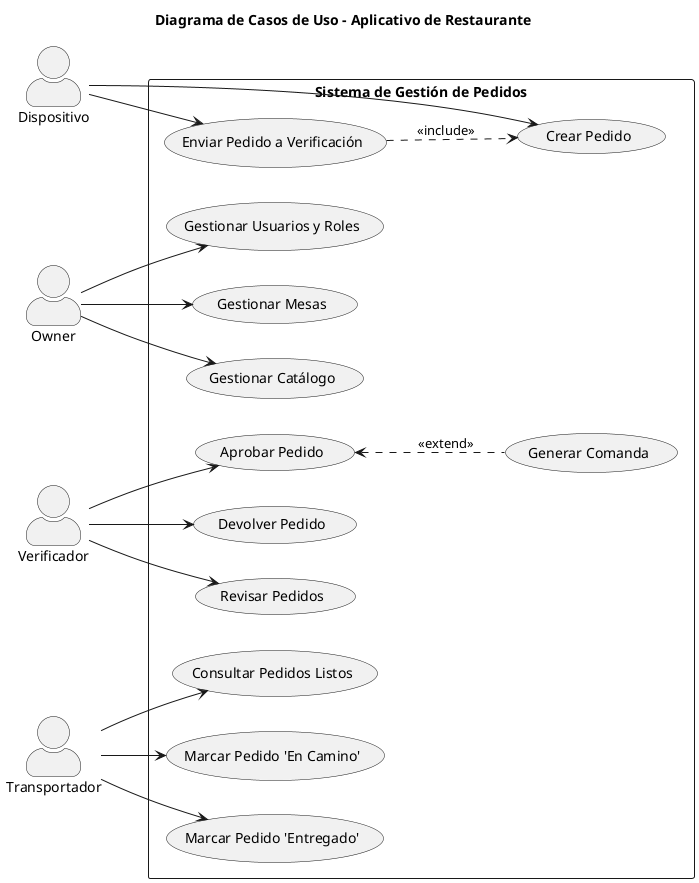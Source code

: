 @startuml
left to right direction
skinparam actorStyle awesome
skinparam packageStyle rectangle

title Diagrama de Casos de Uso - Aplicativo de Restaurante

actor Owner
actor Dispositivo
actor Verificador
actor Transportador

rectangle "Sistema de Gestión de Pedidos" {
  usecase "Gestionar Catálogo" as UC1
  usecase "Gestionar Usuarios y Roles" as UC2
  usecase "Gestionar Mesas" as UC3

  usecase "Crear Pedido" as UC4
  usecase "Enviar Pedido a Verificación" as UC5

  usecase "Revisar Pedidos" as UC6
  usecase "Aprobar Pedido" as UC7
  usecase "Devolver Pedido" as UC8
  usecase "Generar Comanda" as UC12

  usecase "Consultar Pedidos Listos" as UC9
  usecase "Marcar Pedido 'En Camino'" as UC10
  usecase "Marcar Pedido 'Entregado'" as UC11
}

' Conexiones de Actores a Casos de Uso
Owner --> UC1
Owner --> UC2
Owner --> UC3

Dispositivo --> UC4
Dispositivo --> UC5

Verificador --> UC6
Verificador --> UC7
Verificador --> UC8

Transportador --> UC9
Transportador --> UC10
Transportador --> UC11

' Relaciones entre Casos de Uso
UC5 ..> UC4 : <<include>>
UC7 <.. UC12 : <<extend>>

@enduml
